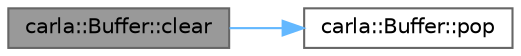 digraph "carla::Buffer::clear"
{
 // INTERACTIVE_SVG=YES
 // LATEX_PDF_SIZE
  bgcolor="transparent";
  edge [fontname=Helvetica,fontsize=10,labelfontname=Helvetica,labelfontsize=10];
  node [fontname=Helvetica,fontsize=10,shape=box,height=0.2,width=0.4];
  rankdir="LR";
  Node1 [id="Node000001",label="carla::Buffer::clear",height=0.2,width=0.4,color="gray40", fillcolor="grey60", style="filled", fontcolor="black",tooltip="清除此缓冲区的内容，并将其大小和容量设置为零。 删除已分配的内存。"];
  Node1 -> Node2 [id="edge1_Node000001_Node000002",color="steelblue1",style="solid",tooltip=" "];
  Node2 [id="Node000002",label="carla::Buffer::pop",height=0.2,width=0.4,color="grey40", fillcolor="white", style="filled",URL="$d0/d0a/classcarla_1_1Buffer.html#a4d9294fbccf1ff7d866128a0bc2ee331",tooltip="释放此缓冲区的内容，并将其大小和容量设置为零。"];
}
